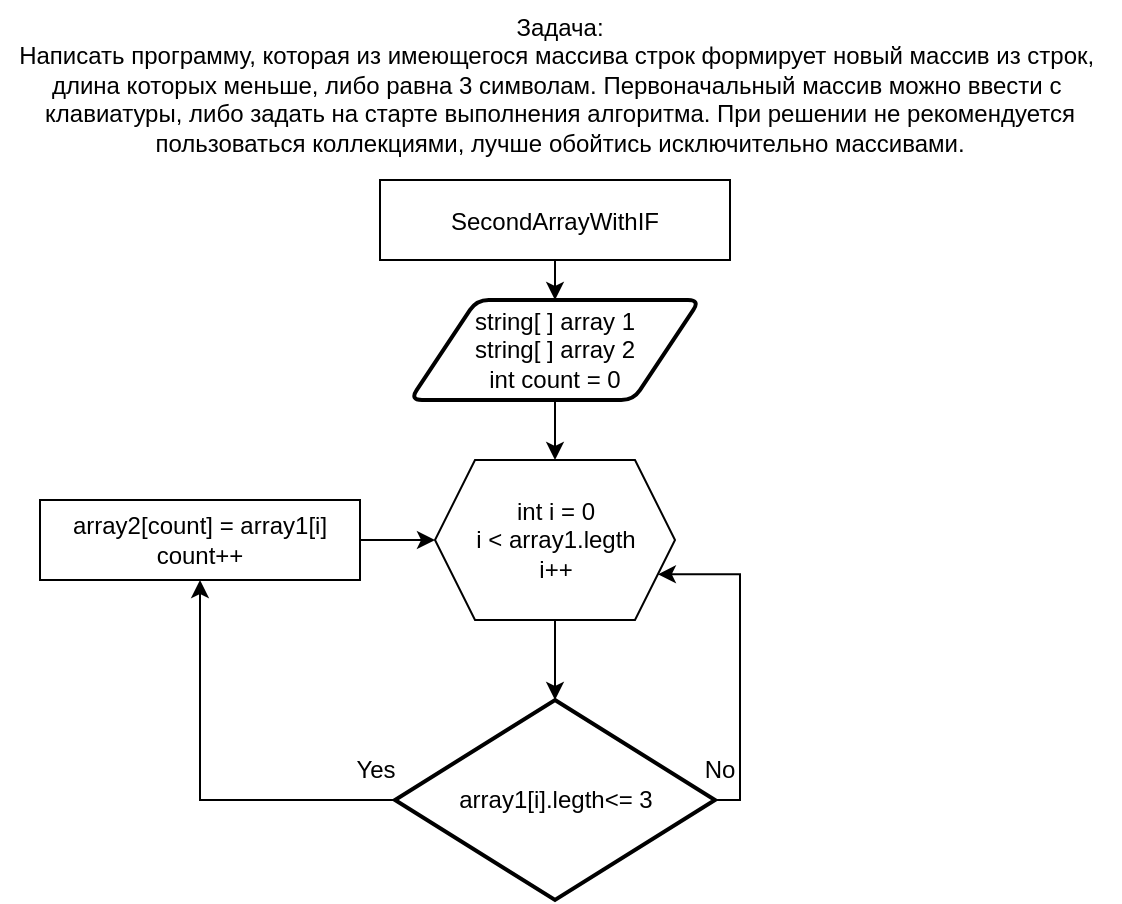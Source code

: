 <mxfile version="20.6.2" type="device"><diagram id="XIi_EFN6ZjCvnhh3ysSf" name="Страница 1"><mxGraphModel dx="868" dy="453" grid="1" gridSize="10" guides="1" tooltips="1" connect="1" arrows="1" fold="1" page="1" pageScale="1" pageWidth="827" pageHeight="1169" math="0" shadow="0"><root><mxCell id="0"/><mxCell id="1" parent="0"/><mxCell id="zC5eWsC2W6auqhQcqgEs-1" value="Задача:&#10;Написать программу, которая из имеющегося массива строк формирует новый массив из строк,&amp;nbsp;&#10;длина которых меньше, либо равна 3 символам. Первоначальный массив можно ввести с&amp;nbsp;&#10;клавиатуры, либо задать на старте выполнения алгоритма. При решении не рекомендуется&#10;пользоваться коллекциями, лучше обойтись исключительно массивами." style="text;whiteSpace=wrap;html=1;align=center;" parent="1" vertex="1"><mxGeometry x="40" y="40" width="560" height="120" as="geometry"/></mxCell><mxCell id="kGfMKWrbDwhmqrDKbAy4-2" value="" style="edgeStyle=orthogonalEdgeStyle;rounded=0;orthogonalLoop=1;jettySize=auto;html=1;fontFamily=Helvetica;fontSize=12;fontColor=#000000;" edge="1" parent="1" source="zC5eWsC2W6auqhQcqgEs-5" target="kGfMKWrbDwhmqrDKbAy4-1"><mxGeometry relative="1" as="geometry"/></mxCell><mxCell id="zC5eWsC2W6auqhQcqgEs-5" value="string[ ] array 1&lt;br&gt;string[ ] array 2&lt;br&gt;int count = 0" style="shape=parallelogram;html=1;strokeWidth=2;perimeter=parallelogramPerimeter;whiteSpace=wrap;rounded=1;arcSize=12;size=0.23;" parent="1" vertex="1"><mxGeometry x="245" y="190" width="145" height="50" as="geometry"/></mxCell><mxCell id="zC5eWsC2W6auqhQcqgEs-6" value="" style="edgeStyle=orthogonalEdgeStyle;rounded=0;orthogonalLoop=1;jettySize=auto;html=1;" parent="1" source="zC5eWsC2W6auqhQcqgEs-7" target="zC5eWsC2W6auqhQcqgEs-5" edge="1"><mxGeometry relative="1" as="geometry"/></mxCell><mxCell id="zC5eWsC2W6auqhQcqgEs-7" value="&lt;div style=&quot;line-height: 22px;&quot;&gt;&lt;span style=&quot;background-color: rgb(255, 255, 255);&quot;&gt;&lt;font style=&quot;font-size: 12px;&quot;&gt;SecondArrayWithIF&lt;/font&gt;&lt;/span&gt;&lt;/div&gt;" style="whiteSpace=wrap;html=1;align=center;" parent="1" vertex="1"><mxGeometry x="230" y="130" width="175" height="40" as="geometry"/></mxCell><mxCell id="kGfMKWrbDwhmqrDKbAy4-4" value="" style="edgeStyle=orthogonalEdgeStyle;rounded=0;orthogonalLoop=1;jettySize=auto;html=1;fontFamily=Helvetica;fontSize=12;fontColor=#000000;" edge="1" parent="1" source="kGfMKWrbDwhmqrDKbAy4-1" target="kGfMKWrbDwhmqrDKbAy4-3"><mxGeometry relative="1" as="geometry"/></mxCell><mxCell id="kGfMKWrbDwhmqrDKbAy4-1" value="int i = 0&lt;br&gt;i &amp;lt; array1.legth&lt;br&gt;i++" style="shape=hexagon;perimeter=hexagonPerimeter2;whiteSpace=wrap;html=1;fixedSize=1;labelBackgroundColor=#FFFFFF;fontFamily=Helvetica;fontSize=12;fontColor=#000000;" vertex="1" parent="1"><mxGeometry x="257.5" y="270" width="120" height="80" as="geometry"/></mxCell><mxCell id="kGfMKWrbDwhmqrDKbAy4-6" style="edgeStyle=orthogonalEdgeStyle;rounded=0;orthogonalLoop=1;jettySize=auto;html=1;fontFamily=Helvetica;fontSize=12;fontColor=#000000;" edge="1" parent="1" source="kGfMKWrbDwhmqrDKbAy4-3" target="kGfMKWrbDwhmqrDKbAy4-5"><mxGeometry relative="1" as="geometry"/></mxCell><mxCell id="kGfMKWrbDwhmqrDKbAy4-10" style="edgeStyle=orthogonalEdgeStyle;rounded=0;orthogonalLoop=1;jettySize=auto;html=1;entryX=1;entryY=0.75;entryDx=0;entryDy=0;fontFamily=Helvetica;fontSize=12;fontColor=#000000;" edge="1" parent="1" source="kGfMKWrbDwhmqrDKbAy4-3" target="kGfMKWrbDwhmqrDKbAy4-1"><mxGeometry relative="1" as="geometry"><Array as="points"><mxPoint x="410" y="440"/><mxPoint x="410" y="327"/></Array></mxGeometry></mxCell><mxCell id="kGfMKWrbDwhmqrDKbAy4-3" value="array1[i].legth&amp;lt;= 3" style="strokeWidth=2;html=1;shape=mxgraph.flowchart.decision;whiteSpace=wrap;labelBackgroundColor=#FFFFFF;fontFamily=Helvetica;fontSize=12;fontColor=#000000;" vertex="1" parent="1"><mxGeometry x="237.5" y="390" width="160" height="100" as="geometry"/></mxCell><mxCell id="kGfMKWrbDwhmqrDKbAy4-7" value="" style="edgeStyle=orthogonalEdgeStyle;rounded=0;orthogonalLoop=1;jettySize=auto;html=1;fontFamily=Helvetica;fontSize=12;fontColor=#000000;" edge="1" parent="1" source="kGfMKWrbDwhmqrDKbAy4-5" target="kGfMKWrbDwhmqrDKbAy4-1"><mxGeometry relative="1" as="geometry"/></mxCell><mxCell id="kGfMKWrbDwhmqrDKbAy4-5" value="array2[count] = array1[i]&lt;br&gt;count++" style="whiteSpace=wrap;html=1;align=center;labelBackgroundColor=#FFFFFF;fontFamily=Helvetica;fontSize=12;fontColor=#000000;" vertex="1" parent="1"><mxGeometry x="60" y="290" width="160" height="40" as="geometry"/></mxCell><mxCell id="kGfMKWrbDwhmqrDKbAy4-8" value="Yes" style="text;html=1;strokeColor=none;fillColor=none;align=center;verticalAlign=middle;whiteSpace=wrap;rounded=0;labelBackgroundColor=#FFFFFF;fontFamily=Helvetica;fontSize=12;fontColor=#000000;" vertex="1" parent="1"><mxGeometry x="197.5" y="410" width="60" height="30" as="geometry"/></mxCell><mxCell id="kGfMKWrbDwhmqrDKbAy4-11" value="No" style="text;html=1;strokeColor=none;fillColor=none;align=center;verticalAlign=middle;whiteSpace=wrap;rounded=0;labelBackgroundColor=#FFFFFF;fontFamily=Helvetica;fontSize=12;fontColor=#000000;" vertex="1" parent="1"><mxGeometry x="370" y="410" width="60" height="30" as="geometry"/></mxCell></root></mxGraphModel></diagram></mxfile>
